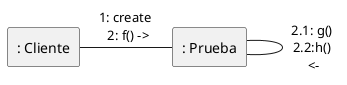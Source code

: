 @startuml
agent ": Cliente" as primero
agent ": Prueba" as segundo




primero - segundo : "1: create \n 2: f() ->"

segundo - segundo: " 2.1: g() \n 2.2:h() \n <-"

@enduml